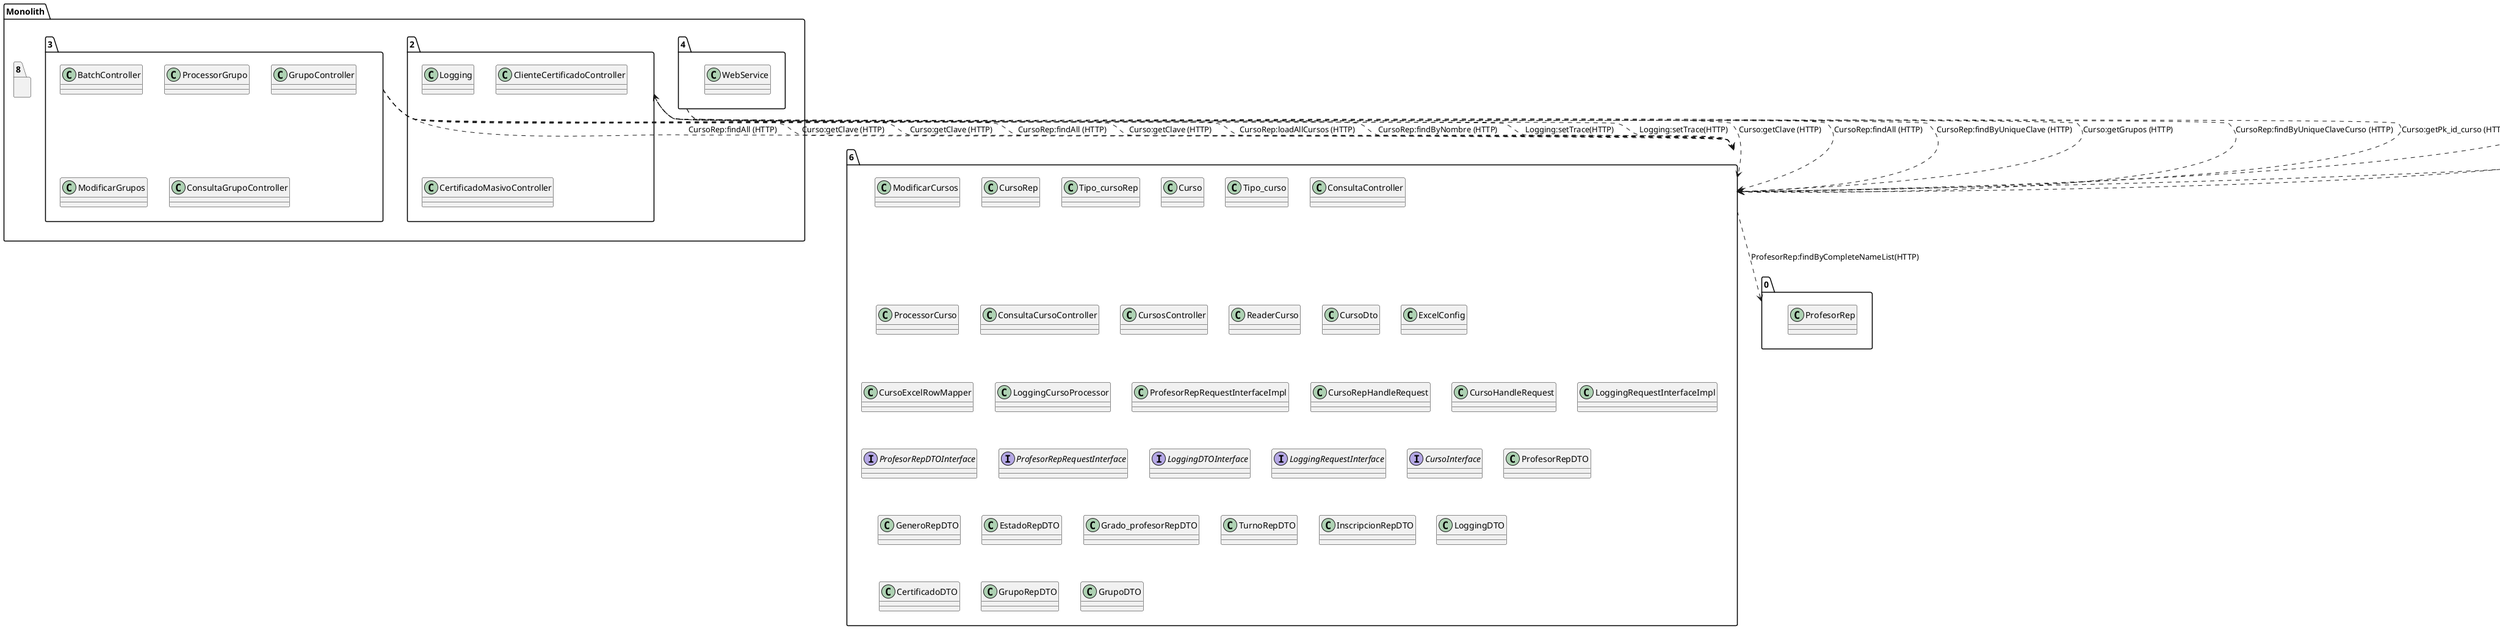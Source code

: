 @startuml
package "6"{
class ModificarCursos
class CursoRep
class Tipo_cursoRep
class Curso
class Tipo_curso
class ConsultaController
class ProcessorCurso
class ConsultaCursoController
class CursosController
class ReaderCurso
class CursoDto
class ExcelConfig
class CursoExcelRowMapper
class LoggingCursoProcessor
class ProfesorRepRequestInterfaceImpl
class CursoRepHandleRequest
class CursoHandleRequest
class LoggingRequestInterfaceImpl
interface ProfesorRepDTOInterface
interface ProfesorRepRequestInterface
interface LoggingDTOInterface
interface LoggingRequestInterface
interface CursoInterface
class ProfesorRepDTO
class GeneroRepDTO
class EstadoRepDTO
class Grado_profesorRepDTO
class TurnoRepDTO
class InscripcionRepDTO
class LoggingDTO
class CertificadoDTO
class GrupoRepDTO
class GrupoDTO
}
package "0"{
class ProfesorRep
}
package "1"{
class ConsultaInscripcionController
class ConsultaInscripcionController
class ProcessorInscripcion
}
package "5"{
}
package "7"{
}
package "Monolith" {
package "2"{
class Logging
class Logging
class ClienteCertificadoController
class ClienteCertificadoController
class CertificadoMasivoController
class CertificadoMasivoController
}
package "3"{
class BatchController
class ProcessorGrupo
class GrupoController
class GrupoController
class ModificarGrupos
class ModificarGrupos
class ConsultaGrupoController
}
package "4"{
class WebService
class WebService
}
package "8"{
}
}
"6"..>"0":ProfesorRep:findByCompleteNameList(HTTP)
"6"..>"2":Logging:setTrace(HTTP)
"6"..>"2":Logging:setTrace(HTTP)
"1"..>"6":CursoRep:findByParams (HTTP)
"1"..>"6":Curso:getPk_id_curso (HTTP)
"1"..>"6":CursoRep:findByNombre (HTTP)
"2"..>"6":Curso:getClave (HTTP)
"2"..>"6":CursoRep:findAll (HTTP)
"2"..>"6":CursoRep:findByUniqueClave (HTTP)
"2"..>"6":Curso:getGrupos (HTTP)
"3"..>"6":CursoRep:loadAllCursos (HTTP)
"3"..>"6":CursoRep:findByNombre (HTTP)
"3"..>"6":CursoRep:findAll (HTTP)
"3"..>"6":Curso:getClave (HTTP)
"3"..>"6":Curso:getClave (HTTP)
"3"..>"6":CursoRep:findAll (HTTP)
"3"..>"6":Curso:getClave (HTTP)
"4"..>"6":CursoRep:findByUniqueClaveCurso (HTTP)
"4"..>"6":Curso:getPk_id_curso (HTTP)
@enduml